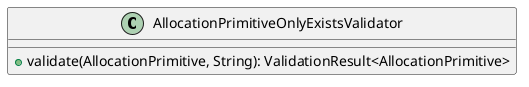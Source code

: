 @startuml

    class AllocationPrimitiveOnlyExistsValidator [[AllocationPrimitiveOnlyExistsValidator.html]] {
        +validate(AllocationPrimitive, String): ValidationResult<AllocationPrimitive>
    }

@enduml
